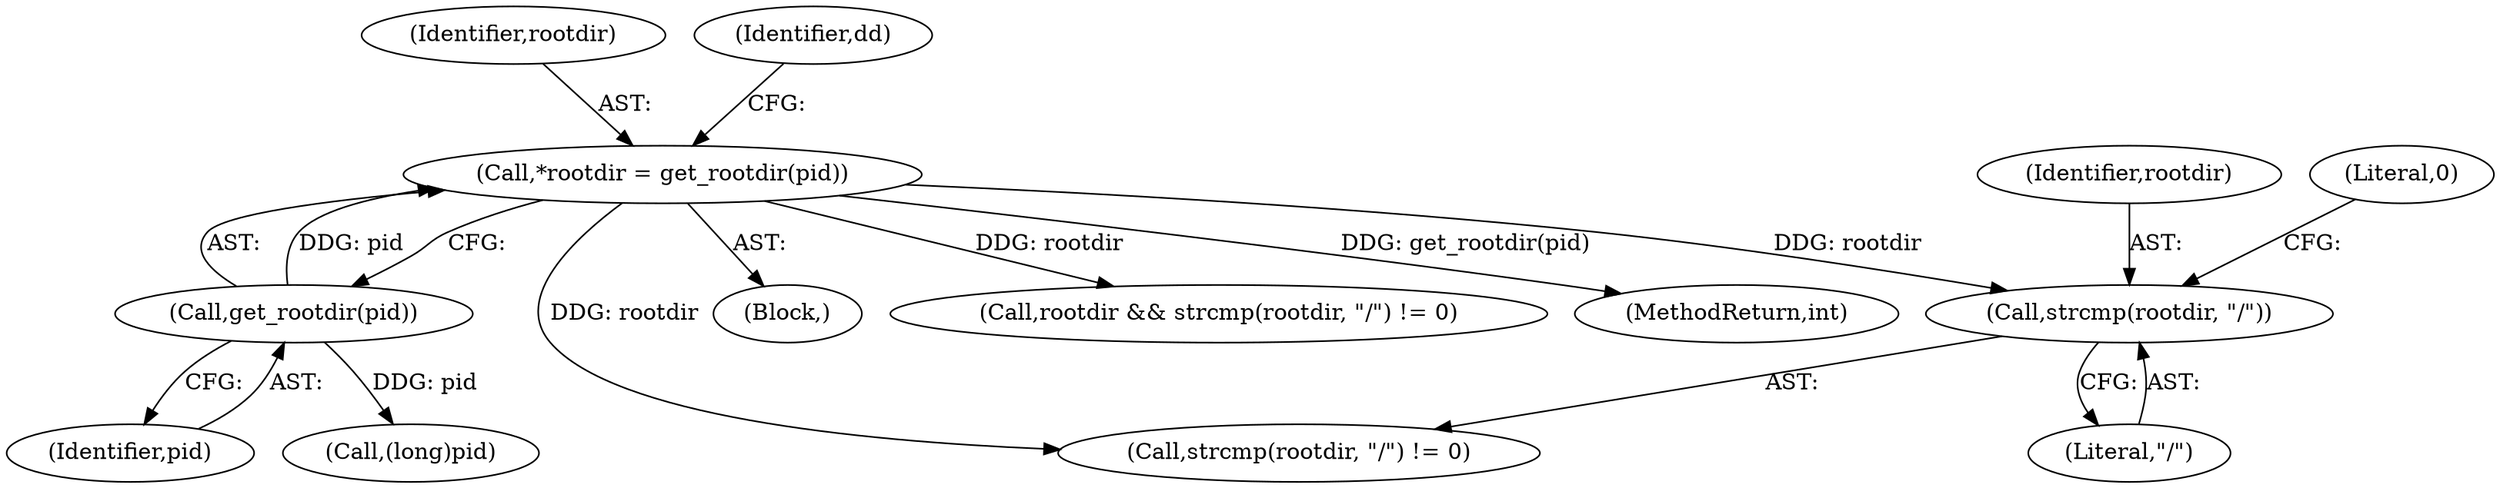 digraph "1_abrt_4f2c1ddd3e3b81d2d5146b883115371f1cada9f9@del" {
"1000637" [label="(Call,strcmp(rootdir, \"/\"))"];
"1000626" [label="(Call,*rootdir = get_rootdir(pid))"];
"1000628" [label="(Call,get_rootdir(pid))"];
"1000638" [label="(Identifier,rootdir)"];
"1000636" [label="(Call,strcmp(rootdir, \"/\") != 0)"];
"1000628" [label="(Call,get_rootdir(pid))"];
"1000640" [label="(Literal,0)"];
"1000650" [label="(Call,(long)pid)"];
"1000626" [label="(Call,*rootdir = get_rootdir(pid))"];
"1000624" [label="(Block,)"];
"1000629" [label="(Identifier,pid)"];
"1000627" [label="(Identifier,rootdir)"];
"1000634" [label="(Call,rootdir && strcmp(rootdir, \"/\") != 0)"];
"1001180" [label="(MethodReturn,int)"];
"1000631" [label="(Identifier,dd)"];
"1000637" [label="(Call,strcmp(rootdir, \"/\"))"];
"1000639" [label="(Literal,\"/\")"];
"1000637" -> "1000636"  [label="AST: "];
"1000637" -> "1000639"  [label="CFG: "];
"1000638" -> "1000637"  [label="AST: "];
"1000639" -> "1000637"  [label="AST: "];
"1000640" -> "1000637"  [label="CFG: "];
"1000626" -> "1000637"  [label="DDG: rootdir"];
"1000626" -> "1000624"  [label="AST: "];
"1000626" -> "1000628"  [label="CFG: "];
"1000627" -> "1000626"  [label="AST: "];
"1000628" -> "1000626"  [label="AST: "];
"1000631" -> "1000626"  [label="CFG: "];
"1000626" -> "1001180"  [label="DDG: get_rootdir(pid)"];
"1000628" -> "1000626"  [label="DDG: pid"];
"1000626" -> "1000634"  [label="DDG: rootdir"];
"1000626" -> "1000636"  [label="DDG: rootdir"];
"1000628" -> "1000629"  [label="CFG: "];
"1000629" -> "1000628"  [label="AST: "];
"1000628" -> "1000650"  [label="DDG: pid"];
}
